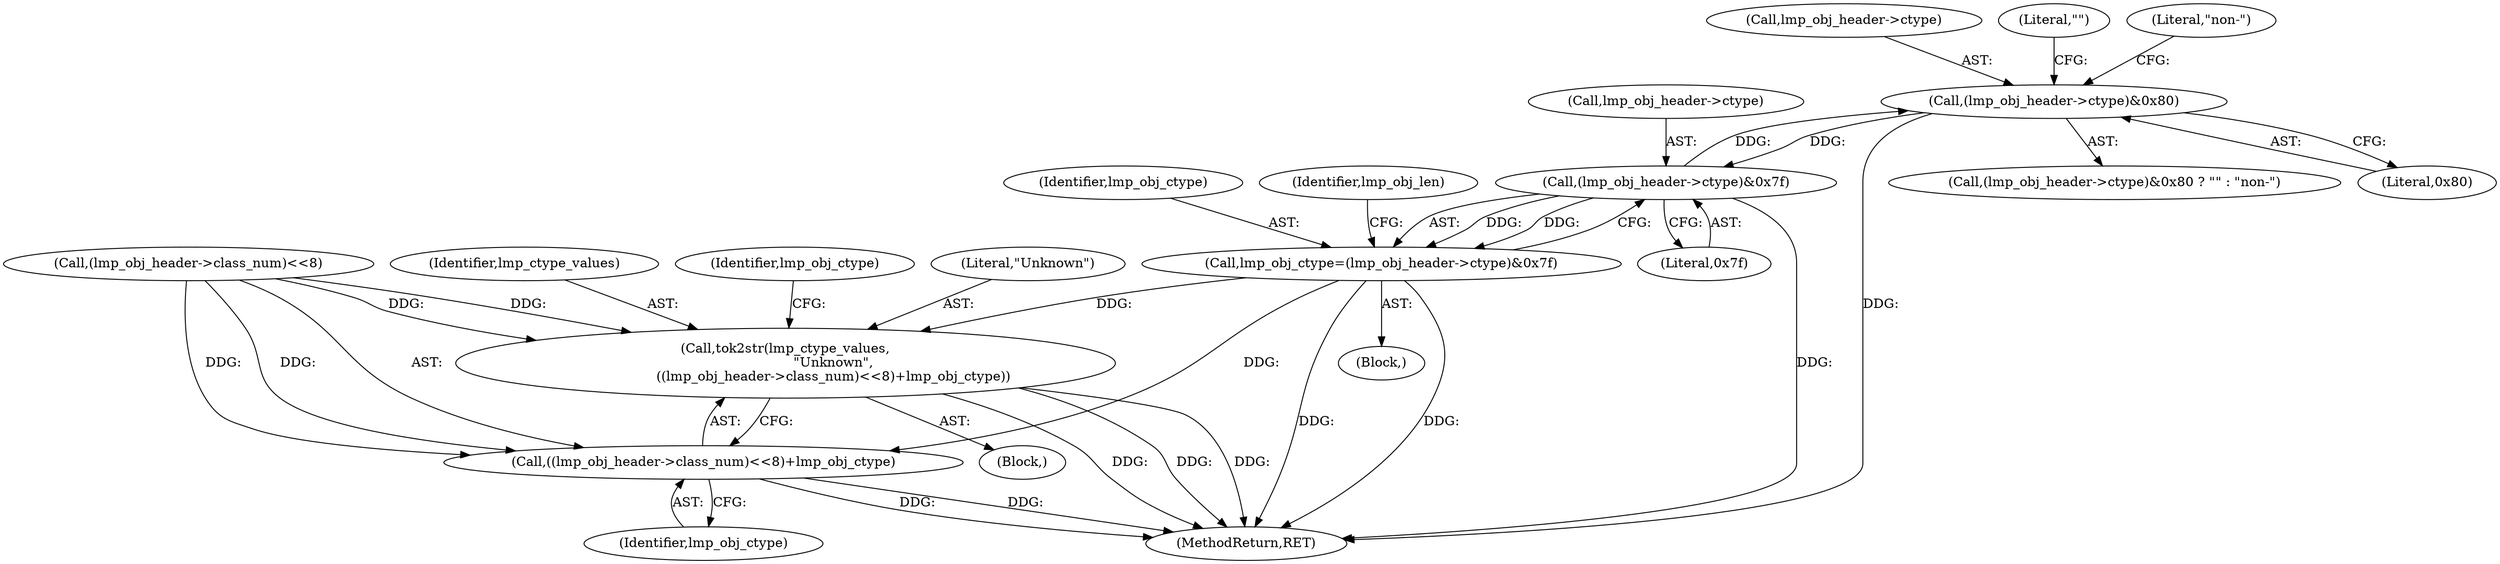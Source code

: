 digraph "0_tcpdump_a25211918f2e790c67d859d20ccf8dbb81da1598@pointer" {
"1000299" [label="(Call,(lmp_obj_header->ctype)&0x80)"];
"1000254" [label="(Call,(lmp_obj_header->ctype)&0x7f)"];
"1000299" [label="(Call,(lmp_obj_header->ctype)&0x80)"];
"1000252" [label="(Call,lmp_obj_ctype=(lmp_obj_header->ctype)&0x7f)"];
"1000285" [label="(Call,tok2str(lmp_ctype_values,\n                       \"Unknown\",\n                       ((lmp_obj_header->class_num)<<8)+lmp_obj_ctype))"];
"1000288" [label="(Call,((lmp_obj_header->class_num)<<8)+lmp_obj_ctype)"];
"1000255" [label="(Call,lmp_obj_header->ctype)"];
"1000258" [label="(Literal,0x7f)"];
"1000294" [label="(Identifier,lmp_obj_ctype)"];
"1000299" [label="(Call,(lmp_obj_header->ctype)&0x80)"];
"1000288" [label="(Call,((lmp_obj_header->class_num)<<8)+lmp_obj_ctype)"];
"1000289" [label="(Call,(lmp_obj_header->class_num)<<8)"];
"1000254" [label="(Call,(lmp_obj_header->ctype)&0x7f)"];
"1000285" [label="(Call,tok2str(lmp_ctype_values,\n                       \"Unknown\",\n                       ((lmp_obj_header->class_num)<<8)+lmp_obj_ctype))"];
"1000252" [label="(Call,lmp_obj_ctype=(lmp_obj_header->ctype)&0x7f)"];
"1000286" [label="(Identifier,lmp_ctype_values)"];
"1000296" [label="(Identifier,lmp_obj_ctype)"];
"1000253" [label="(Identifier,lmp_obj_ctype)"];
"1001386" [label="(MethodReturn,RET)"];
"1000235" [label="(Block,)"];
"1000284" [label="(Block,)"];
"1000298" [label="(Call,(lmp_obj_header->ctype)&0x80 ? \"\" : \"non-\")"];
"1000300" [label="(Call,lmp_obj_header->ctype)"];
"1000303" [label="(Literal,0x80)"];
"1000287" [label="(Literal,\"Unknown\")"];
"1000304" [label="(Literal,\"\")"];
"1000305" [label="(Literal,\"non-\")"];
"1000262" [label="(Identifier,lmp_obj_len)"];
"1000299" -> "1000298"  [label="AST: "];
"1000299" -> "1000303"  [label="CFG: "];
"1000300" -> "1000299"  [label="AST: "];
"1000303" -> "1000299"  [label="AST: "];
"1000304" -> "1000299"  [label="CFG: "];
"1000305" -> "1000299"  [label="CFG: "];
"1000299" -> "1001386"  [label="DDG: "];
"1000299" -> "1000254"  [label="DDG: "];
"1000254" -> "1000299"  [label="DDG: "];
"1000254" -> "1000252"  [label="AST: "];
"1000254" -> "1000258"  [label="CFG: "];
"1000255" -> "1000254"  [label="AST: "];
"1000258" -> "1000254"  [label="AST: "];
"1000252" -> "1000254"  [label="CFG: "];
"1000254" -> "1001386"  [label="DDG: "];
"1000254" -> "1000252"  [label="DDG: "];
"1000254" -> "1000252"  [label="DDG: "];
"1000252" -> "1000235"  [label="AST: "];
"1000253" -> "1000252"  [label="AST: "];
"1000262" -> "1000252"  [label="CFG: "];
"1000252" -> "1001386"  [label="DDG: "];
"1000252" -> "1001386"  [label="DDG: "];
"1000252" -> "1000285"  [label="DDG: "];
"1000252" -> "1000288"  [label="DDG: "];
"1000285" -> "1000284"  [label="AST: "];
"1000285" -> "1000288"  [label="CFG: "];
"1000286" -> "1000285"  [label="AST: "];
"1000287" -> "1000285"  [label="AST: "];
"1000288" -> "1000285"  [label="AST: "];
"1000296" -> "1000285"  [label="CFG: "];
"1000285" -> "1001386"  [label="DDG: "];
"1000285" -> "1001386"  [label="DDG: "];
"1000285" -> "1001386"  [label="DDG: "];
"1000289" -> "1000285"  [label="DDG: "];
"1000289" -> "1000285"  [label="DDG: "];
"1000288" -> "1000294"  [label="CFG: "];
"1000289" -> "1000288"  [label="AST: "];
"1000294" -> "1000288"  [label="AST: "];
"1000288" -> "1001386"  [label="DDG: "];
"1000288" -> "1001386"  [label="DDG: "];
"1000289" -> "1000288"  [label="DDG: "];
"1000289" -> "1000288"  [label="DDG: "];
}
